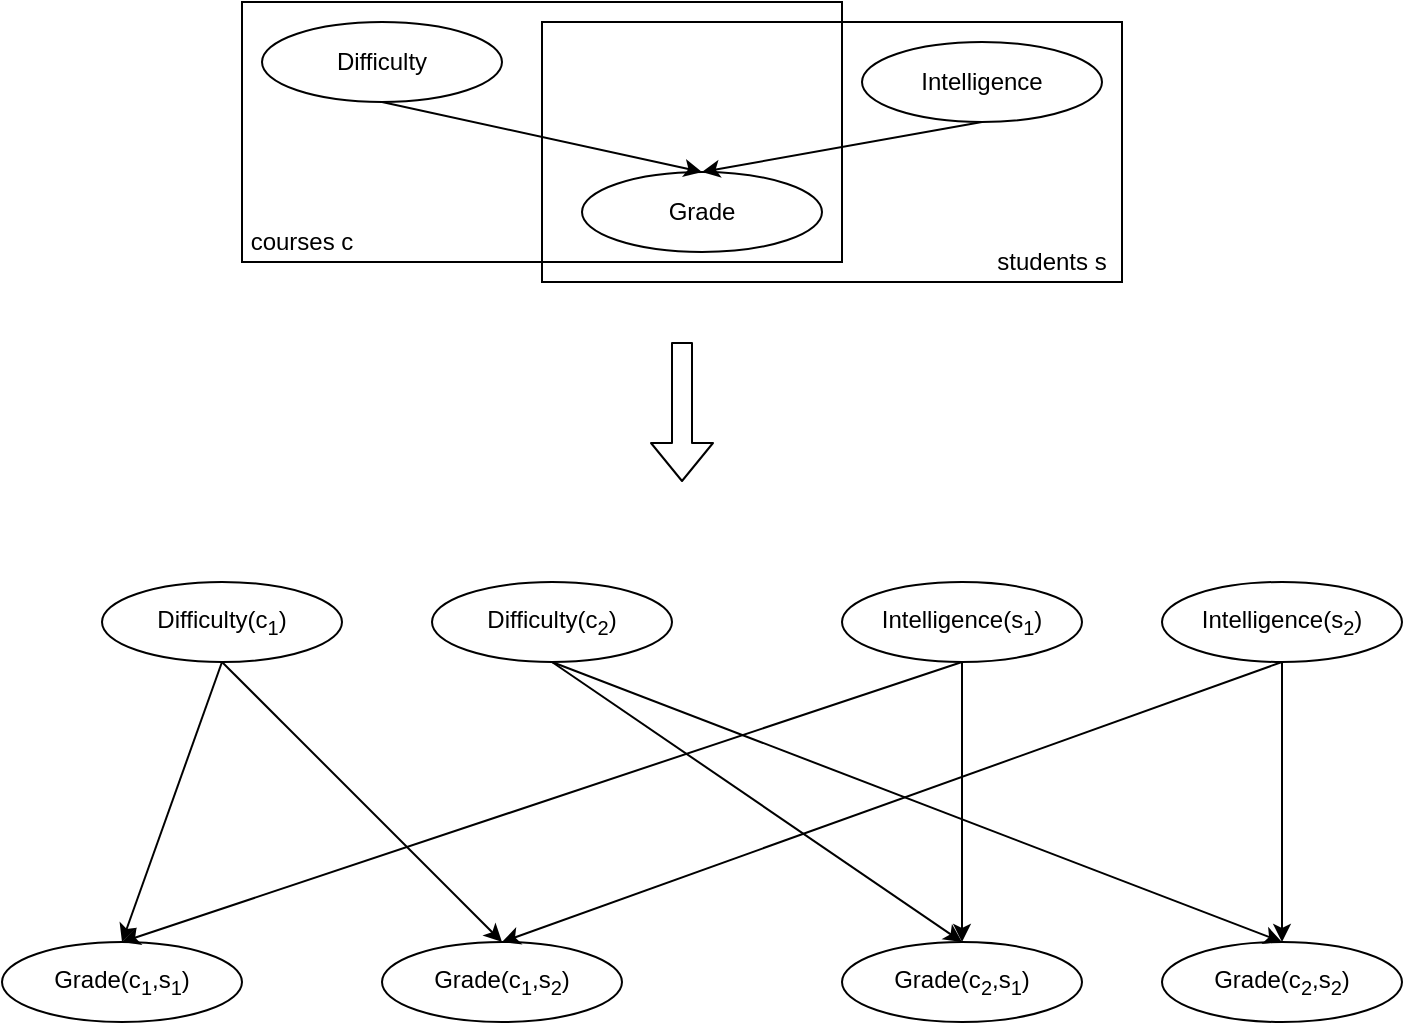 <mxfile version="13.6.2" type="device"><diagram id="JSujxTPXh92H4p2rkYRX" name="Page-1"><mxGraphModel dx="1350" dy="816" grid="1" gridSize="10" guides="1" tooltips="1" connect="1" arrows="1" fold="1" page="1" pageScale="1" pageWidth="850" pageHeight="1100" math="0" shadow="0"><root><mxCell id="0"/><mxCell id="1" parent="0"/><mxCell id="Jvud1TOHUcrjWq58_-WG-1" value="" style="rounded=0;whiteSpace=wrap;html=1;" vertex="1" parent="1"><mxGeometry x="210" y="30" width="300" height="130" as="geometry"/></mxCell><mxCell id="Jvud1TOHUcrjWq58_-WG-2" value="" style="rounded=0;whiteSpace=wrap;html=1;fillColor=none;" vertex="1" parent="1"><mxGeometry x="360" y="40" width="290" height="130" as="geometry"/></mxCell><mxCell id="Jvud1TOHUcrjWq58_-WG-3" value="Intelligence" style="ellipse;whiteSpace=wrap;html=1;" vertex="1" parent="1"><mxGeometry x="520" y="50" width="120" height="40" as="geometry"/></mxCell><mxCell id="Jvud1TOHUcrjWq58_-WG-4" value="Grade" style="ellipse;whiteSpace=wrap;html=1;" vertex="1" parent="1"><mxGeometry x="380" y="115" width="120" height="40" as="geometry"/></mxCell><mxCell id="Jvud1TOHUcrjWq58_-WG-5" value="students s" style="text;html=1;strokeColor=none;fillColor=none;align=center;verticalAlign=middle;whiteSpace=wrap;rounded=0;" vertex="1" parent="1"><mxGeometry x="580" y="150" width="70" height="20" as="geometry"/></mxCell><mxCell id="Jvud1TOHUcrjWq58_-WG-6" value="" style="endArrow=classic;html=1;exitX=0.5;exitY=1;exitDx=0;exitDy=0;entryX=0.5;entryY=0;entryDx=0;entryDy=0;" edge="1" parent="1" source="Jvud1TOHUcrjWq58_-WG-3" target="Jvud1TOHUcrjWq58_-WG-4"><mxGeometry width="50" height="50" relative="1" as="geometry"><mxPoint x="460" y="440" as="sourcePoint"/><mxPoint x="510" y="390" as="targetPoint"/></mxGeometry></mxCell><mxCell id="Jvud1TOHUcrjWq58_-WG-7" value="" style="shape=flexArrow;endArrow=classic;html=1;" edge="1" parent="1"><mxGeometry width="50" height="50" relative="1" as="geometry"><mxPoint x="430" y="200" as="sourcePoint"/><mxPoint x="430" y="270" as="targetPoint"/></mxGeometry></mxCell><mxCell id="Jvud1TOHUcrjWq58_-WG-8" value="Intelligence(s&lt;sub&gt;1&lt;/sub&gt;)" style="ellipse;whiteSpace=wrap;html=1;" vertex="1" parent="1"><mxGeometry x="510" y="320" width="120" height="40" as="geometry"/></mxCell><mxCell id="Jvud1TOHUcrjWq58_-WG-9" value="Intelligence(s&lt;sub&gt;2&lt;/sub&gt;)" style="ellipse;whiteSpace=wrap;html=1;" vertex="1" parent="1"><mxGeometry x="670" y="320" width="120" height="40" as="geometry"/></mxCell><mxCell id="Jvud1TOHUcrjWq58_-WG-10" value="Grade(c&lt;sub&gt;1&lt;/sub&gt;,s&lt;sub&gt;1&lt;/sub&gt;)" style="ellipse;whiteSpace=wrap;html=1;" vertex="1" parent="1"><mxGeometry x="90" y="500" width="120" height="40" as="geometry"/></mxCell><mxCell id="Jvud1TOHUcrjWq58_-WG-11" value="Grade(c&lt;sub&gt;1&lt;/sub&gt;,s&lt;sub&gt;2&lt;/sub&gt;)" style="ellipse;whiteSpace=wrap;html=1;" vertex="1" parent="1"><mxGeometry x="280" y="500" width="120" height="40" as="geometry"/></mxCell><mxCell id="Jvud1TOHUcrjWq58_-WG-12" value="" style="endArrow=classic;html=1;exitX=0.5;exitY=1;exitDx=0;exitDy=0;entryX=0.5;entryY=0;entryDx=0;entryDy=0;" edge="1" parent="1" source="Jvud1TOHUcrjWq58_-WG-8" target="Jvud1TOHUcrjWq58_-WG-10"><mxGeometry width="50" height="50" relative="1" as="geometry"><mxPoint x="60" y="720" as="sourcePoint"/><mxPoint x="110" y="670" as="targetPoint"/></mxGeometry></mxCell><mxCell id="Jvud1TOHUcrjWq58_-WG-13" value="" style="endArrow=classic;html=1;exitX=0.5;exitY=1;exitDx=0;exitDy=0;entryX=0.5;entryY=0;entryDx=0;entryDy=0;" edge="1" parent="1" source="Jvud1TOHUcrjWq58_-WG-9" target="Jvud1TOHUcrjWq58_-WG-11"><mxGeometry width="50" height="50" relative="1" as="geometry"><mxPoint x="60" y="720" as="sourcePoint"/><mxPoint x="110" y="670" as="targetPoint"/></mxGeometry></mxCell><mxCell id="Jvud1TOHUcrjWq58_-WG-14" value="Difficulty" style="ellipse;whiteSpace=wrap;html=1;" vertex="1" parent="1"><mxGeometry x="220" y="40" width="120" height="40" as="geometry"/></mxCell><mxCell id="Jvud1TOHUcrjWq58_-WG-15" value="" style="endArrow=classic;html=1;exitX=0.5;exitY=1;exitDx=0;exitDy=0;entryX=0.5;entryY=0;entryDx=0;entryDy=0;" edge="1" parent="1" source="Jvud1TOHUcrjWq58_-WG-14" target="Jvud1TOHUcrjWq58_-WG-4"><mxGeometry width="50" height="50" relative="1" as="geometry"><mxPoint x="600" y="310" as="sourcePoint"/><mxPoint x="650" y="260" as="targetPoint"/></mxGeometry></mxCell><mxCell id="Jvud1TOHUcrjWq58_-WG-16" value="courses c" style="text;html=1;strokeColor=none;fillColor=none;align=center;verticalAlign=middle;whiteSpace=wrap;rounded=0;" vertex="1" parent="1"><mxGeometry x="210" y="140" width="60" height="20" as="geometry"/></mxCell><mxCell id="Jvud1TOHUcrjWq58_-WG-17" value="Difficulty(c&lt;sub&gt;1&lt;/sub&gt;)" style="ellipse;whiteSpace=wrap;html=1;" vertex="1" parent="1"><mxGeometry x="140" y="320" width="120" height="40" as="geometry"/></mxCell><mxCell id="Jvud1TOHUcrjWq58_-WG-18" value="" style="endArrow=classic;html=1;exitX=0.5;exitY=1;exitDx=0;exitDy=0;entryX=0.5;entryY=0;entryDx=0;entryDy=0;" edge="1" parent="1" source="Jvud1TOHUcrjWq58_-WG-17" target="Jvud1TOHUcrjWq58_-WG-10"><mxGeometry width="50" height="50" relative="1" as="geometry"><mxPoint x="60" y="590" as="sourcePoint"/><mxPoint x="110" y="540" as="targetPoint"/></mxGeometry></mxCell><mxCell id="Jvud1TOHUcrjWq58_-WG-19" value="" style="endArrow=classic;html=1;exitX=0.5;exitY=1;exitDx=0;exitDy=0;entryX=0.5;entryY=0;entryDx=0;entryDy=0;" edge="1" parent="1" source="Jvud1TOHUcrjWq58_-WG-17" target="Jvud1TOHUcrjWq58_-WG-11"><mxGeometry width="50" height="50" relative="1" as="geometry"><mxPoint x="60" y="590" as="sourcePoint"/><mxPoint x="110" y="540" as="targetPoint"/></mxGeometry></mxCell><mxCell id="Jvud1TOHUcrjWq58_-WG-22" value="Grade(c&lt;sub&gt;2&lt;/sub&gt;,s&lt;sub&gt;1&lt;/sub&gt;)" style="ellipse;whiteSpace=wrap;html=1;" vertex="1" parent="1"><mxGeometry x="510" y="500" width="120" height="40" as="geometry"/></mxCell><mxCell id="Jvud1TOHUcrjWq58_-WG-23" value="Grade(c&lt;sub&gt;2&lt;/sub&gt;,s&lt;sub&gt;2&lt;/sub&gt;)" style="ellipse;whiteSpace=wrap;html=1;" vertex="1" parent="1"><mxGeometry x="670" y="500" width="120" height="40" as="geometry"/></mxCell><mxCell id="Jvud1TOHUcrjWq58_-WG-26" value="Difficulty(c&lt;sub&gt;2&lt;/sub&gt;)" style="ellipse;whiteSpace=wrap;html=1;" vertex="1" parent="1"><mxGeometry x="305" y="320" width="120" height="40" as="geometry"/></mxCell><mxCell id="Jvud1TOHUcrjWq58_-WG-31" value="" style="endArrow=classic;html=1;exitX=0.5;exitY=1;exitDx=0;exitDy=0;entryX=0.5;entryY=0;entryDx=0;entryDy=0;" edge="1" parent="1" source="Jvud1TOHUcrjWq58_-WG-26" target="Jvud1TOHUcrjWq58_-WG-22"><mxGeometry width="50" height="50" relative="1" as="geometry"><mxPoint x="400" y="440" as="sourcePoint"/><mxPoint x="450" y="390" as="targetPoint"/></mxGeometry></mxCell><mxCell id="Jvud1TOHUcrjWq58_-WG-32" value="" style="endArrow=classic;html=1;exitX=0.5;exitY=1;exitDx=0;exitDy=0;entryX=0.5;entryY=0;entryDx=0;entryDy=0;" edge="1" parent="1" source="Jvud1TOHUcrjWq58_-WG-26" target="Jvud1TOHUcrjWq58_-WG-23"><mxGeometry width="50" height="50" relative="1" as="geometry"><mxPoint x="400" y="440" as="sourcePoint"/><mxPoint x="450" y="390" as="targetPoint"/></mxGeometry></mxCell><mxCell id="Jvud1TOHUcrjWq58_-WG-33" value="" style="endArrow=classic;html=1;exitX=0.5;exitY=1;exitDx=0;exitDy=0;entryX=0.5;entryY=0;entryDx=0;entryDy=0;" edge="1" parent="1" source="Jvud1TOHUcrjWq58_-WG-8" target="Jvud1TOHUcrjWq58_-WG-22"><mxGeometry width="50" height="50" relative="1" as="geometry"><mxPoint x="400" y="440" as="sourcePoint"/><mxPoint x="450" y="390" as="targetPoint"/></mxGeometry></mxCell><mxCell id="Jvud1TOHUcrjWq58_-WG-34" value="" style="endArrow=classic;html=1;exitX=0.5;exitY=1;exitDx=0;exitDy=0;entryX=0.5;entryY=0;entryDx=0;entryDy=0;" edge="1" parent="1" source="Jvud1TOHUcrjWq58_-WG-9" target="Jvud1TOHUcrjWq58_-WG-23"><mxGeometry width="50" height="50" relative="1" as="geometry"><mxPoint x="400" y="440" as="sourcePoint"/><mxPoint x="450" y="390" as="targetPoint"/></mxGeometry></mxCell></root></mxGraphModel></diagram></mxfile>